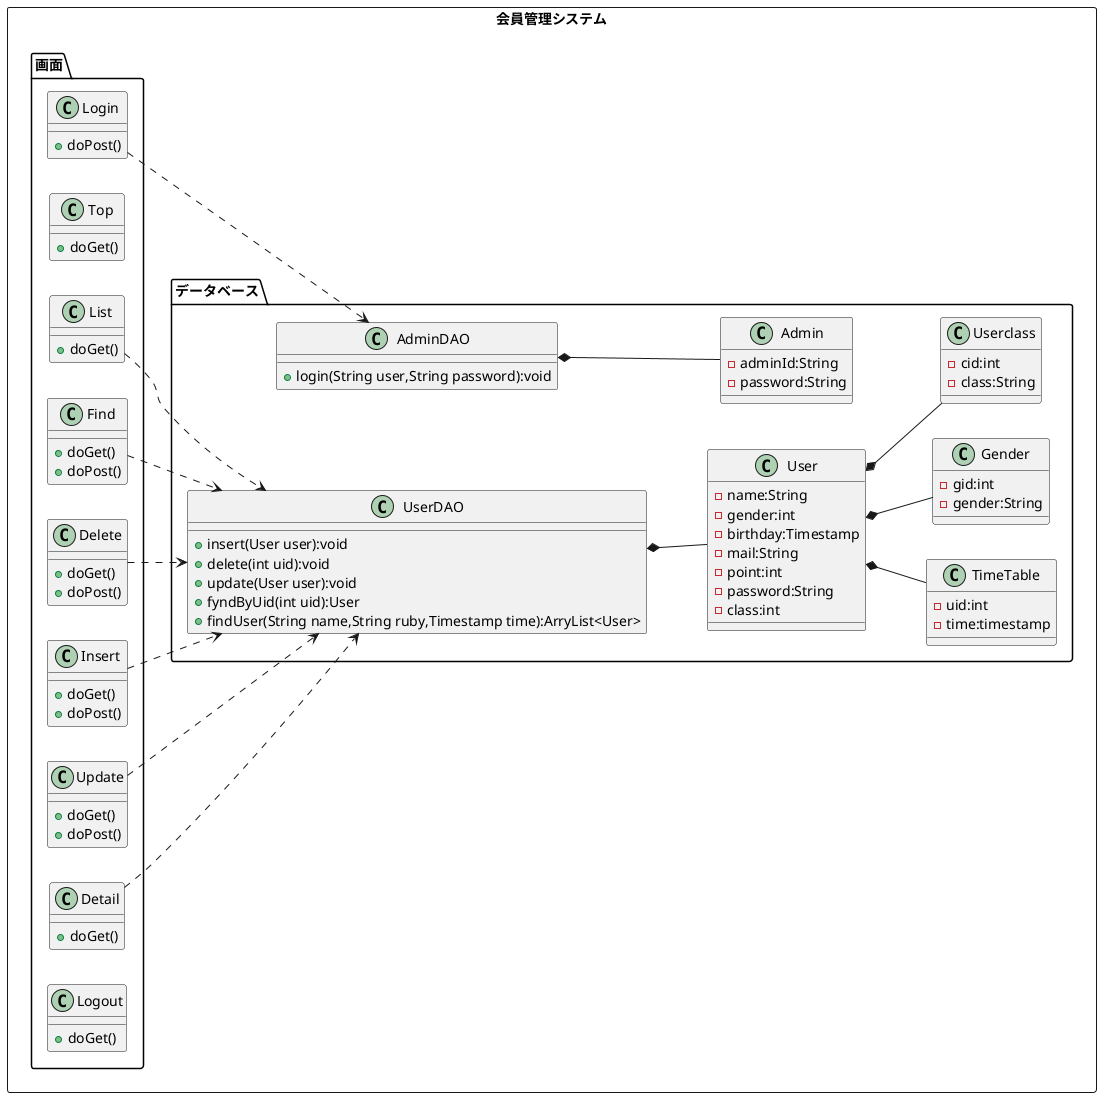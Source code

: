 @startuml
left to right direction
rectangle 会員管理システム{
package 画面{
	class Login{
		+doPost()
	}
	class Top{
		+doGet()
	}
	class List{
		+doGet()
	}
	class Find{
		+doGet()
		+doPost()
	}
	class Delete{
		+doGet()
		+doPost()
	}
	class Insert{
		+doGet()
		+doPost()
	}
	class Update{
		+doGet()
		+doPost()
	}
	class Detail{
		+doGet()
	}
	class Logout{
		+doGet()
	}


}

package データベース{
	class UserDAO{
		+insert(User user):void
		+delete(int uid):void
		+update(User user):void
		+fyndByUid(int uid):User
		+findUser(String name,String ruby,Timestamp time):ArryList<User>
	}
	class User{
		-name:String
		-gender:int
		-birthday:Timestamp
		-mail:String
		-point:int
		-password:String
		-class:int
	}
	class Admin{
		-adminId:String
		-password:String
	}
	class AdminDAO{

		+login(String user,String password):void

	}
	class TimeTable{
		-uid:int
		-time:timestamp

	}
	class Gender{
		-gid:int
		-gender:String

	}
	class Userclass{
		-cid:int
		-class:String

	}

}


Login ..> AdminDAO

List ..> UserDAO
Insert ..> UserDAO
Update ..> UserDAO
Delete ..> UserDAO
Find ..> UserDAO
Detail ..>UserDAO
UserDAO *--  User
AdminDAO *--  Admin
User *-- TimeTable
User *-- Userclass
User *-- Gender

}
@enduml